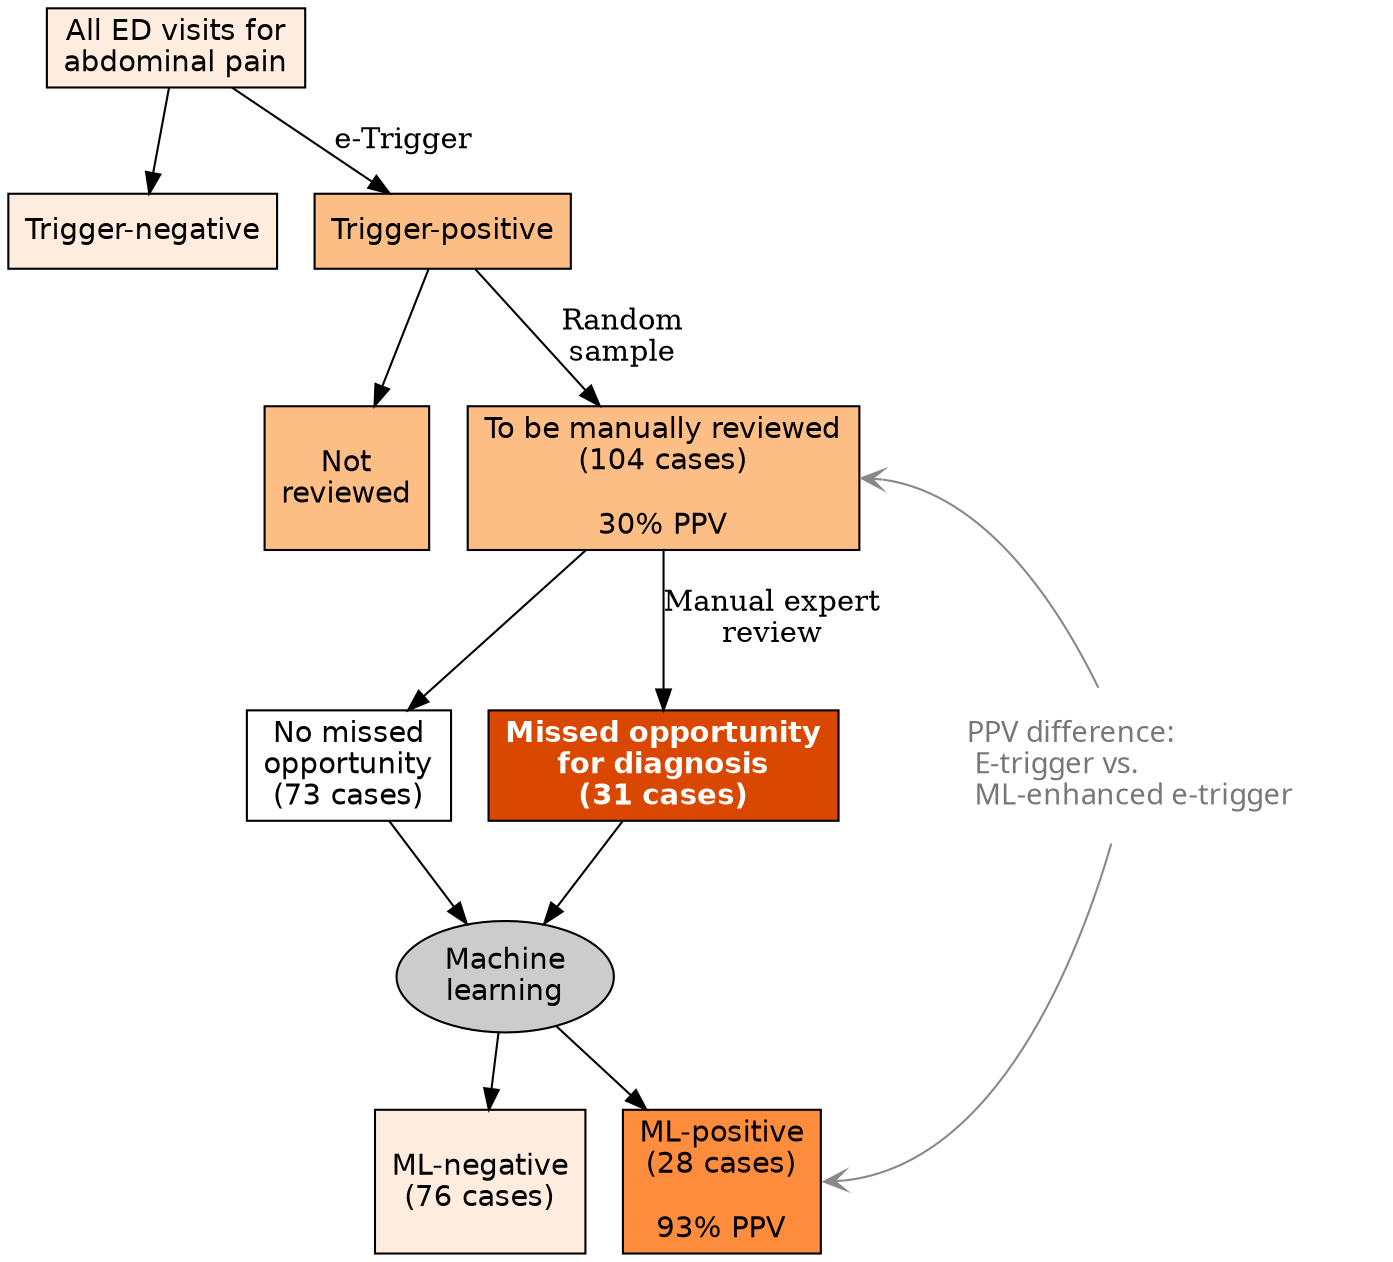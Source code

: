 digraph G {

node [style = filled, fillcolor="white", fontname="Helvetica", colorscheme="oranges4"]



// Nodes

twentyMillion [shape="rectangle", label="All ED visits for\nabdominal pain", fillcolor=1];
millionsNeg   [shape="rectangle", label="Trigger-negative", fillcolor=1];
thousands     [shape="rectangle", label="Trigger-positive", fillcolor=2];

notReview [shape="rectangle" label="\nNot\nreviewed\n ", fillcolor=2];
hundredReview [shape="rectangle", label="To be manually reviewed\n(104 cases)\n\n30% PPV", fillcolor=2];

noMissedOD [shape="rectangle", label="No missed\nopportunity\n(73 cases)"];
MissedOD   [shape="rectangle", label="Missed opportunity\nfor diagnosis\n(31 cases)", fillcolor=4, fontcolor="white", fontname="Helvetica-Bold"];

mlneg [shape="rectangle", fillcolor=1, label="\nML-negative\n(76 cases)\n "];
mlpos [shape="rectangle", fillcolor=3, label="ML-positive\n(28 cases)\n\n93% PPV"];  // color 3 is used only for ML +

ML [fillcolor="#cccccc", label="Machine\nlearning"];  // The only non-rectangle




// Edges

twentyMillion -> millionsNeg;
twentyMillion -> thousands [label="e-Trigger"];

thousands -> notReview;
thousands -> hundredReview [label="Random\nsample"];

hundredReview -> noMissedOD;
hundredReview -> MissedOD [label="Manual expert\nreview"];

noMissedOD -> ML;
MissedOD -> ML;

ML -> mlneg;
ML -> mlpos;

MLImproves[penwidth=0, label="PPV difference:\l E-trigger vs.\l ML-enhanced e-trigger", fontcolor="#777777", fontname="Helvetica-Italic"]
hundredReview -> MLImproves [color="#888888", arrowtail=vee, dir=back, tailport=e]
MLImproves -> mlpos [color="#888888", arrowhead=vee, constraint=false, headport=e]

}
